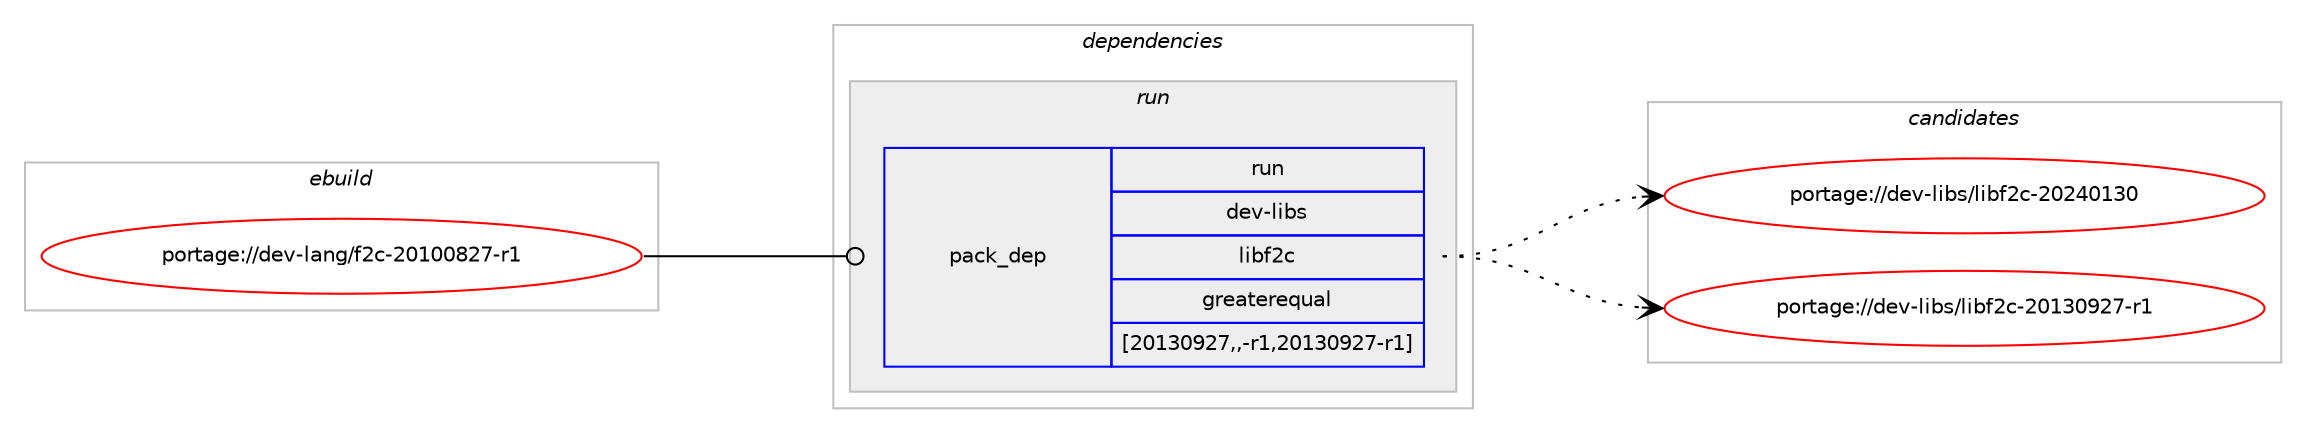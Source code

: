 digraph prolog {

# *************
# Graph options
# *************

newrank=true;
concentrate=true;
compound=true;
graph [rankdir=LR,fontname=Helvetica,fontsize=10,ranksep=1.5];#, ranksep=2.5, nodesep=0.2];
edge  [arrowhead=vee];
node  [fontname=Helvetica,fontsize=10];

# **********
# The ebuild
# **********

subgraph cluster_leftcol {
color=gray;
label=<<i>ebuild</i>>;
id [label="portage://dev-lang/f2c-20100827-r1", color=red, width=4, href="../dev-lang/f2c-20100827-r1.svg"];
}

# ****************
# The dependencies
# ****************

subgraph cluster_midcol {
color=gray;
label=<<i>dependencies</i>>;
subgraph cluster_compile {
fillcolor="#eeeeee";
style=filled;
label=<<i>compile</i>>;
}
subgraph cluster_compileandrun {
fillcolor="#eeeeee";
style=filled;
label=<<i>compile and run</i>>;
}
subgraph cluster_run {
fillcolor="#eeeeee";
style=filled;
label=<<i>run</i>>;
subgraph pack75143 {
dependency99086 [label=<<TABLE BORDER="0" CELLBORDER="1" CELLSPACING="0" CELLPADDING="4" WIDTH="220"><TR><TD ROWSPAN="6" CELLPADDING="30">pack_dep</TD></TR><TR><TD WIDTH="110">run</TD></TR><TR><TD>dev-libs</TD></TR><TR><TD>libf2c</TD></TR><TR><TD>greaterequal</TD></TR><TR><TD>[20130927,,-r1,20130927-r1]</TD></TR></TABLE>>, shape=none, color=blue];
}
id:e -> dependency99086:w [weight=20,style="solid",arrowhead="odot"];
}
}

# **************
# The candidates
# **************

subgraph cluster_choices {
rank=same;
color=gray;
label=<<i>candidates</i>>;

subgraph choice75143 {
color=black;
nodesep=1;
choice100101118451081059811547108105981025099455048505248495148 [label="portage://dev-libs/libf2c-20240130", color=red, width=4,href="../dev-libs/libf2c-20240130.svg"];
choice1001011184510810598115471081059810250994550484951485750554511449 [label="portage://dev-libs/libf2c-20130927-r1", color=red, width=4,href="../dev-libs/libf2c-20130927-r1.svg"];
dependency99086:e -> choice100101118451081059811547108105981025099455048505248495148:w [style=dotted,weight="100"];
dependency99086:e -> choice1001011184510810598115471081059810250994550484951485750554511449:w [style=dotted,weight="100"];
}
}

}
